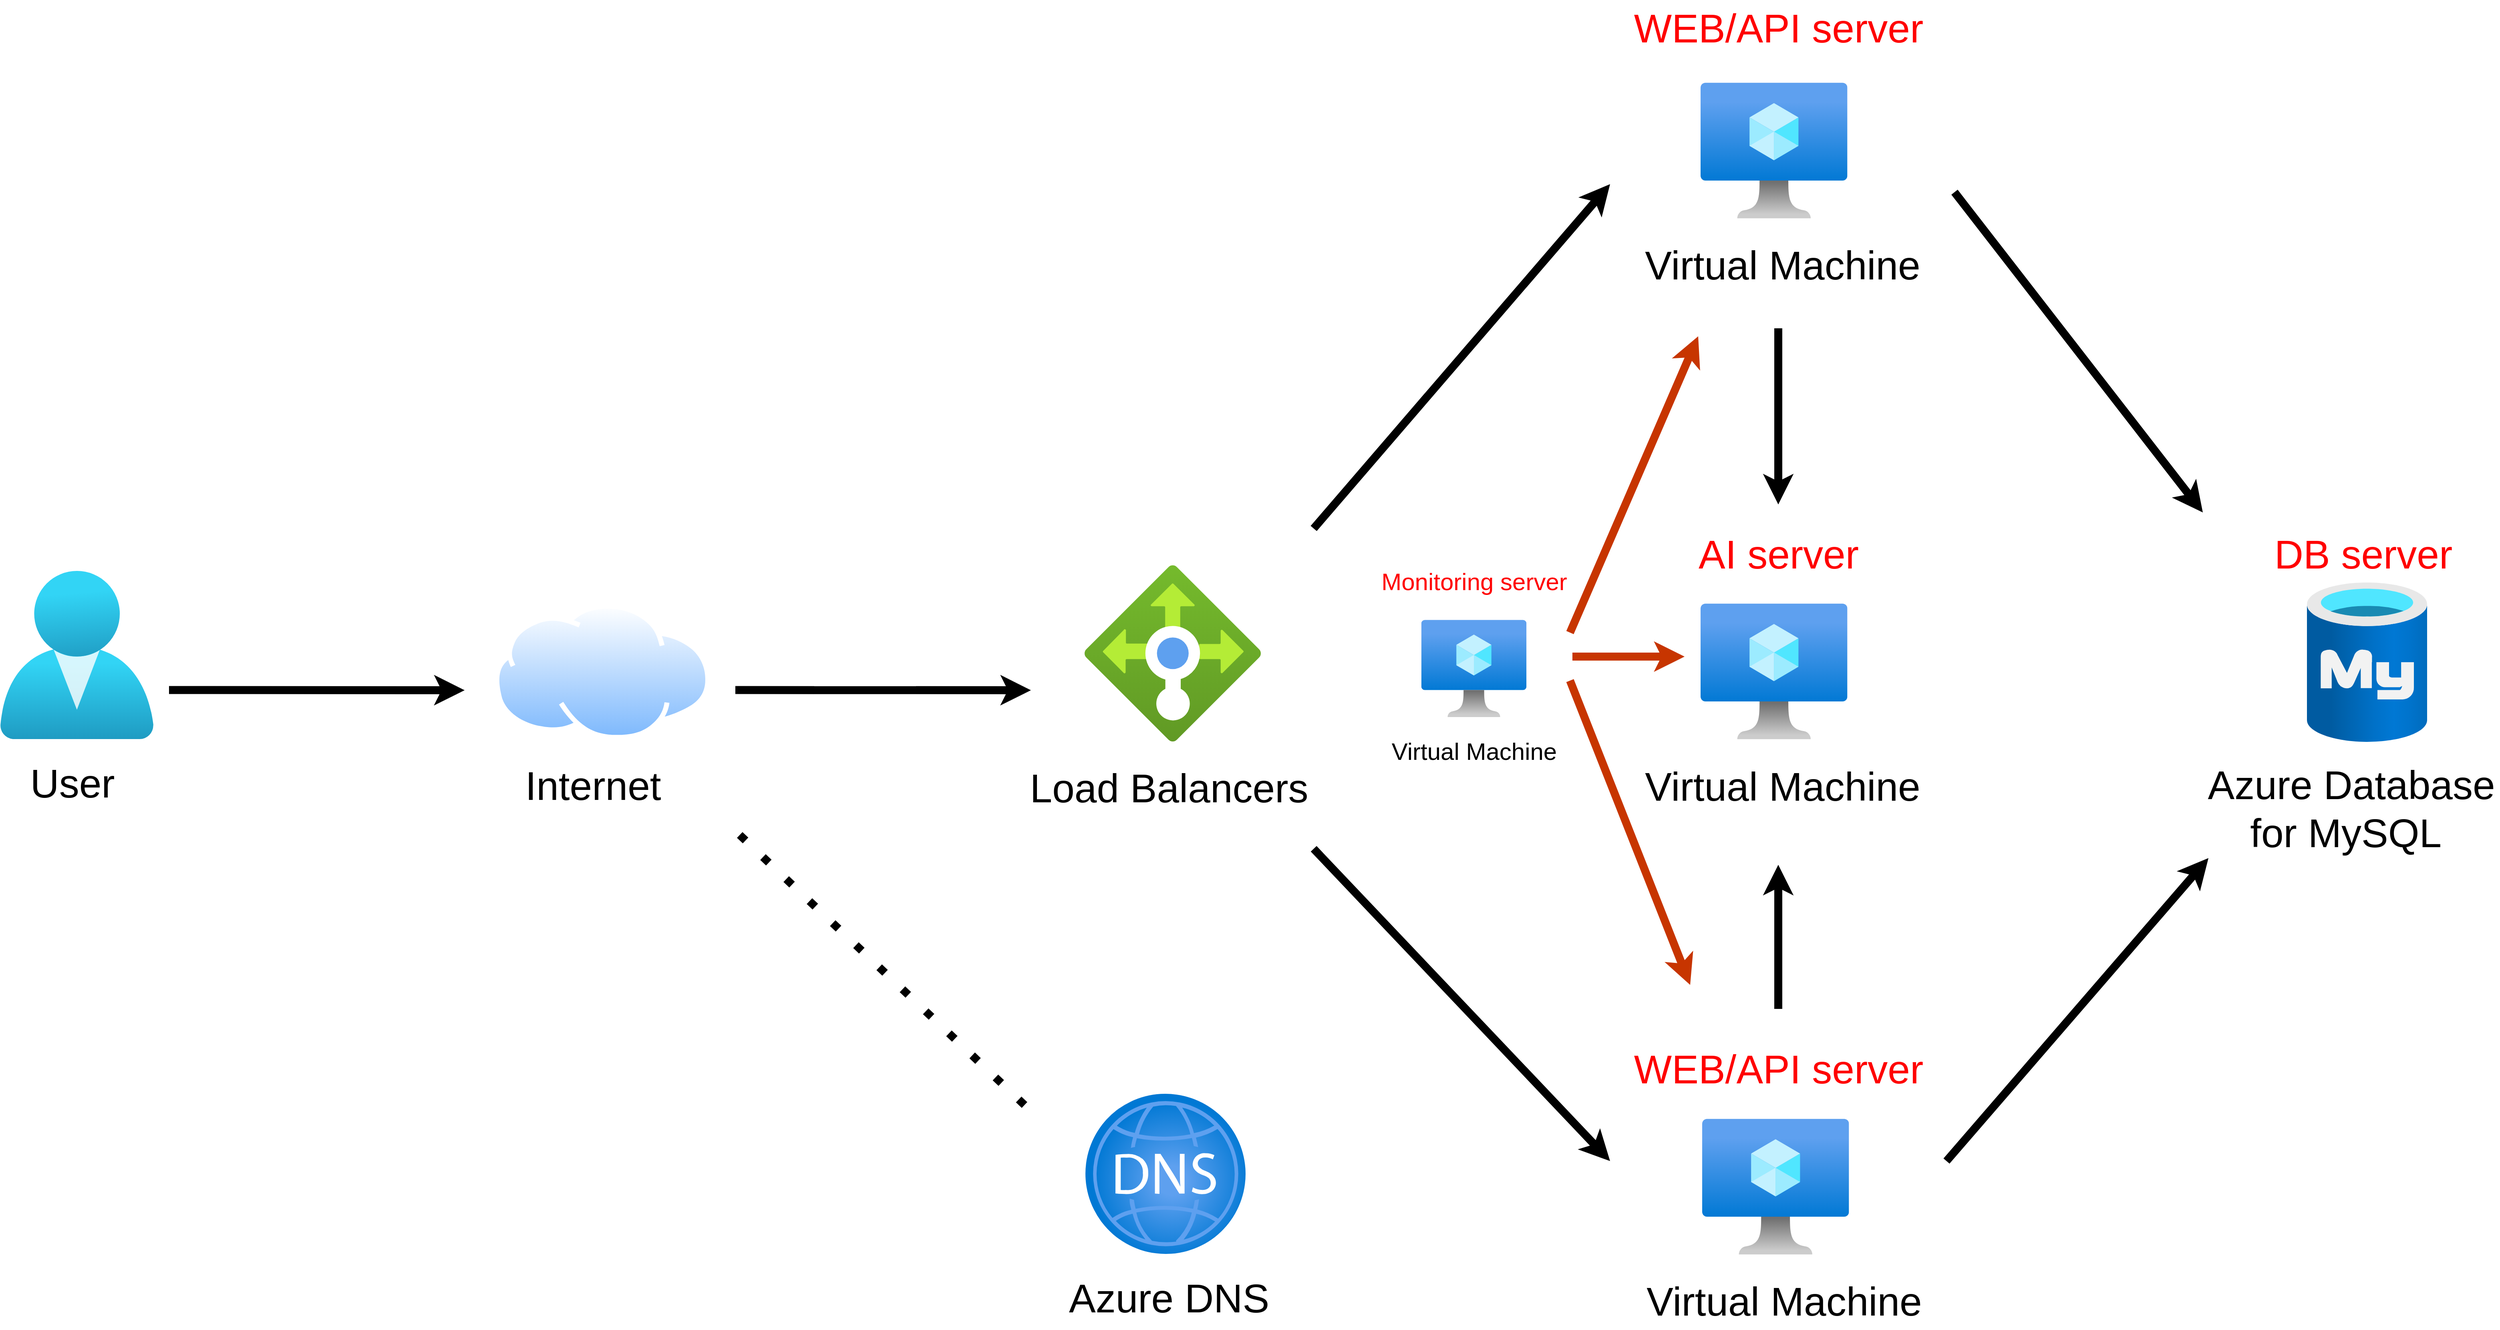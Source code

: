 <mxfile>
    <diagram id="qMUd25_zElpsFf9aiZV8" name="ページ1">
        <mxGraphModel dx="5526" dy="2257" grid="1" gridSize="10" guides="1" tooltips="1" connect="1" arrows="1" fold="1" page="1" pageScale="1" pageWidth="1600" pageHeight="900" background="#ffffff" math="0" shadow="0">
            <root>
                <mxCell id="0"/>
                <mxCell id="1" parent="0"/>
                <mxCell id="58" value="" style="edgeStyle=none;html=1;fontColor=#FF0000;" parent="1" target="56" edge="1">
                    <mxGeometry relative="1" as="geometry">
                        <mxPoint x="-904.79" y="942" as="sourcePoint"/>
                    </mxGeometry>
                </mxCell>
                <mxCell id="137" value="" style="group" parent="1" vertex="1" connectable="0">
                    <mxGeometry x="-943" y="814" width="269.84" height="262" as="geometry"/>
                </mxCell>
                <mxCell id="56" value="" style="aspect=fixed;perimeter=ellipsePerimeter;html=1;align=center;shadow=0;dashed=0;spacingTop=3;image;image=img/lib/active_directory/internet_cloud.svg;fontColor=#FF0000;" parent="137" vertex="1">
                    <mxGeometry width="269.84" height="170" as="geometry"/>
                </mxCell>
                <mxCell id="118" value="&lt;div style=&quot;text-align: left ; font-size: 50px&quot;&gt;&lt;span style=&quot;font-size: 50px ; color: rgb(0 , 0 , 0)&quot;&gt;Internet&lt;/span&gt;&lt;/div&gt;" style="text;html=1;resizable=0;autosize=1;align=center;verticalAlign=middle;points=[];fillColor=none;strokeColor=none;rounded=0;fontSize=50;" parent="137" vertex="1">
                    <mxGeometry x="28" y="192" width="190" height="70" as="geometry"/>
                </mxCell>
                <mxCell id="138" value="" style="group" parent="1" vertex="1" connectable="0">
                    <mxGeometry x="-281" y="766" width="360" height="313" as="geometry"/>
                </mxCell>
                <mxCell id="74" value="" style="aspect=fixed;html=1;points=[];align=center;image;fontSize=12;image=img/lib/azure2/networking/Load_Balancers.svg;" parent="138" vertex="1">
                    <mxGeometry x="75" width="220" height="220" as="geometry"/>
                </mxCell>
                <mxCell id="129" value="&lt;div style=&quot;text-align: left; font-size: 50px;&quot;&gt;&lt;span style=&quot;font-size: 50px; color: rgb(0, 0, 0);&quot;&gt;Load Balancers&lt;/span&gt;&lt;/div&gt;" style="text;html=1;resizable=0;autosize=1;align=center;verticalAlign=middle;points=[];fillColor=none;strokeColor=none;rounded=0;fontSize=50;" parent="138" vertex="1">
                    <mxGeometry y="243" width="360" height="70" as="geometry"/>
                </mxCell>
                <mxCell id="139" value="" style="group" parent="1" vertex="1" connectable="0">
                    <mxGeometry x="-236" y="1426" width="270" height="290" as="geometry"/>
                </mxCell>
                <mxCell id="60" value="" style="aspect=fixed;html=1;points=[];align=center;image;fontSize=12;image=img/lib/azure2/networking/DNS_Zones.svg;" parent="139" vertex="1">
                    <mxGeometry x="31" width="200" height="200" as="geometry"/>
                </mxCell>
                <mxCell id="134" value="&lt;div style=&quot;text-align: left ; font-size: 50px&quot;&gt;&lt;span style=&quot;font-size: 50px ; color: rgb(0 , 0 , 0)&quot;&gt;Azure DNS&lt;/span&gt;&lt;/div&gt;" style="text;html=1;resizable=0;autosize=1;align=center;verticalAlign=middle;points=[];fillColor=none;strokeColor=none;rounded=0;fontSize=50;" parent="139" vertex="1">
                    <mxGeometry y="220" width="270" height="70" as="geometry"/>
                </mxCell>
                <mxCell id="140" value="" style="group" parent="1" vertex="1" connectable="0">
                    <mxGeometry x="485" y="163" width="360" height="263" as="geometry"/>
                </mxCell>
                <mxCell id="65" value="" style="aspect=fixed;html=1;points=[];align=center;image;fontSize=12;image=img/lib/azure2/compute/Virtual_Machine.svg;" parent="140" vertex="1">
                    <mxGeometry x="78" width="183.28" height="170" as="geometry"/>
                </mxCell>
                <mxCell id="66" value="&lt;div style=&quot;text-align: left; font-size: 50px;&quot;&gt;&lt;span style=&quot;font-size: 50px; color: rgb(0, 0, 0);&quot;&gt;Virtual Machine&lt;/span&gt;&lt;/div&gt;" style="text;html=1;resizable=0;autosize=1;align=center;verticalAlign=middle;points=[];fillColor=none;strokeColor=none;rounded=0;fontSize=50;" parent="140" vertex="1">
                    <mxGeometry y="193" width="360" height="70" as="geometry"/>
                </mxCell>
                <mxCell id="141" value="" style="group" parent="1" vertex="1" connectable="0">
                    <mxGeometry x="1190" y="787" width="370" height="348" as="geometry"/>
                </mxCell>
                <mxCell id="83" value="" style="aspect=fixed;html=1;points=[];align=center;image;fontSize=12;image=img/lib/azure2/databases/Azure_Database_MySQL_Server.svg;" parent="141" vertex="1">
                    <mxGeometry x="130" width="150" height="200" as="geometry"/>
                </mxCell>
                <mxCell id="84" value="&lt;div style=&quot;font-size: 50px&quot;&gt;&lt;span style=&quot;font-size: 50px ; color: rgb(0 , 0 , 0)&quot;&gt;Azure Database&lt;/span&gt;&lt;/div&gt;&lt;div style=&quot;font-size: 50px&quot;&gt;&lt;span style=&quot;font-size: 50px ; color: rgb(0 , 0 , 0)&quot;&gt;for MySQL&amp;nbsp;&lt;/span&gt;&lt;/div&gt;" style="text;html=1;resizable=0;autosize=1;align=center;verticalAlign=middle;points=[];fillColor=none;strokeColor=none;rounded=0;fontSize=50;" parent="141" vertex="1">
                    <mxGeometry y="218" width="370" height="130" as="geometry"/>
                </mxCell>
                <mxCell id="142" value="" style="group" parent="1" vertex="1" connectable="0">
                    <mxGeometry x="487" y="1457" width="360" height="263" as="geometry"/>
                </mxCell>
                <mxCell id="143" value="" style="aspect=fixed;html=1;points=[];align=center;image;fontSize=12;image=img/lib/azure2/compute/Virtual_Machine.svg;" parent="142" vertex="1">
                    <mxGeometry x="78" width="183.28" height="170" as="geometry"/>
                </mxCell>
                <mxCell id="144" value="&lt;div style=&quot;text-align: left; font-size: 50px;&quot;&gt;&lt;span style=&quot;font-size: 50px; color: rgb(0, 0, 0);&quot;&gt;Virtual Machine&lt;/span&gt;&lt;/div&gt;" style="text;html=1;resizable=0;autosize=1;align=center;verticalAlign=middle;points=[];fillColor=none;strokeColor=none;rounded=0;fontSize=50;" parent="142" vertex="1">
                    <mxGeometry y="193" width="360" height="70" as="geometry"/>
                </mxCell>
                <mxCell id="145" value="" style="group" parent="1" vertex="1" connectable="0">
                    <mxGeometry x="485" y="813.5" width="360" height="263" as="geometry"/>
                </mxCell>
                <mxCell id="146" value="" style="aspect=fixed;html=1;points=[];align=center;image;fontSize=12;image=img/lib/azure2/compute/Virtual_Machine.svg;" parent="145" vertex="1">
                    <mxGeometry x="78" width="183.28" height="170" as="geometry"/>
                </mxCell>
                <mxCell id="147" value="&lt;div style=&quot;text-align: left; font-size: 50px;&quot;&gt;&lt;span style=&quot;font-size: 50px; color: rgb(0, 0, 0);&quot;&gt;Virtual Machine&lt;/span&gt;&lt;/div&gt;" style="text;html=1;resizable=0;autosize=1;align=center;verticalAlign=middle;points=[];fillColor=none;strokeColor=none;rounded=0;fontSize=50;" parent="145" vertex="1">
                    <mxGeometry y="193" width="360" height="70" as="geometry"/>
                </mxCell>
                <mxCell id="176" value="" style="endArrow=classic;html=1;fontSize=50;strokeColor=#C73500;strokeWidth=10;fillColor=#fa6800;" edge="1" parent="145">
                    <mxGeometry width="50" height="50" relative="1" as="geometry">
                        <mxPoint x="-85" y="36.5" as="sourcePoint"/>
                        <mxPoint x="75" y="-333.5" as="targetPoint"/>
                    </mxGeometry>
                </mxCell>
                <mxCell id="177" value="" style="endArrow=classic;html=1;fontSize=50;strokeColor=#C73500;strokeWidth=10;fillColor=#fa6800;" edge="1" parent="145">
                    <mxGeometry width="50" height="50" relative="1" as="geometry">
                        <mxPoint x="-82" y="66.5" as="sourcePoint"/>
                        <mxPoint x="58" y="66.5" as="targetPoint"/>
                    </mxGeometry>
                </mxCell>
                <mxCell id="148" value="" style="endArrow=none;dashed=1;html=1;dashPattern=1 3;strokeWidth=10;fontSize=50;strokeColor=#000000;" parent="1" edge="1">
                    <mxGeometry width="50" height="50" relative="1" as="geometry">
                        <mxPoint x="-281" y="1440" as="sourcePoint"/>
                        <mxPoint x="-650" y="1090" as="targetPoint"/>
                    </mxGeometry>
                </mxCell>
                <mxCell id="149" value="" style="endArrow=classic;html=1;fontSize=50;strokeColor=#000000;strokeWidth=10;" parent="1" edge="1">
                    <mxGeometry width="50" height="50" relative="1" as="geometry">
                        <mxPoint x="-1349" y="921.75" as="sourcePoint"/>
                        <mxPoint x="-980" y="922" as="targetPoint"/>
                    </mxGeometry>
                </mxCell>
                <mxCell id="154" value="" style="endArrow=classic;html=1;fontSize=50;strokeColor=#000000;strokeWidth=10;" parent="1" edge="1">
                    <mxGeometry width="50" height="50" relative="1" as="geometry">
                        <mxPoint x="-642" y="921.75" as="sourcePoint"/>
                        <mxPoint x="-273" y="922.0" as="targetPoint"/>
                    </mxGeometry>
                </mxCell>
                <mxCell id="158" value="&lt;font style=&quot;font-size: 50px&quot;&gt;AI server&lt;/font&gt;" style="text;html=1;resizable=0;autosize=1;align=center;verticalAlign=middle;points=[];fillColor=none;strokeColor=none;rounded=0;fontSize=50;fontColor=#FF0000;" parent="1" vertex="1">
                    <mxGeometry x="550" y="717" width="220" height="70" as="geometry"/>
                </mxCell>
                <mxCell id="159" value="" style="group" parent="1" vertex="1" connectable="0">
                    <mxGeometry x="-1560" y="773" width="192" height="300" as="geometry"/>
                </mxCell>
                <mxCell id="47" value="" style="aspect=fixed;html=1;points=[];align=center;image;fontSize=12;image=img/lib/azure2/identity/Users.svg;" parent="159" vertex="1">
                    <mxGeometry width="192" height="210" as="geometry"/>
                </mxCell>
                <mxCell id="48" value="&lt;font color=&quot;#000000&quot; style=&quot;font-size: 50px;&quot;&gt;User&lt;/font&gt;" style="text;html=1;resizable=0;autosize=1;align=center;verticalAlign=middle;points=[];fillColor=none;strokeColor=none;rounded=0;fontSize=50;" parent="159" vertex="1">
                    <mxGeometry x="30" y="230" width="120" height="70" as="geometry"/>
                </mxCell>
                <mxCell id="160" value="&lt;font style=&quot;font-size: 50px&quot;&gt;WEB/API server&lt;/font&gt;" style="text;html=1;resizable=0;autosize=1;align=center;verticalAlign=middle;points=[];fillColor=none;strokeColor=none;rounded=0;fontSize=50;fontColor=#FF0000;" parent="1" vertex="1">
                    <mxGeometry x="470" y="1360" width="380" height="70" as="geometry"/>
                </mxCell>
                <mxCell id="161" value="&lt;font style=&quot;font-size: 50px&quot;&gt;WEB/API server&lt;/font&gt;" style="text;html=1;resizable=0;autosize=1;align=center;verticalAlign=middle;points=[];fillColor=none;strokeColor=none;rounded=0;fontSize=50;fontColor=#FF0000;" parent="1" vertex="1">
                    <mxGeometry x="470" y="60" width="380" height="70" as="geometry"/>
                </mxCell>
                <mxCell id="162" value="&lt;font style=&quot;font-size: 50px&quot;&gt;DB server&lt;/font&gt;" style="text;html=1;resizable=0;autosize=1;align=center;verticalAlign=middle;points=[];fillColor=none;strokeColor=none;rounded=0;fontSize=50;fontColor=#FF0000;" parent="1" vertex="1">
                    <mxGeometry x="1270" y="717" width="240" height="70" as="geometry"/>
                </mxCell>
                <mxCell id="163" value="" style="endArrow=classic;html=1;fontSize=50;strokeColor=#000000;strokeWidth=10;" parent="1" edge="1">
                    <mxGeometry width="50" height="50" relative="1" as="geometry">
                        <mxPoint x="80" y="720" as="sourcePoint"/>
                        <mxPoint x="450" y="290" as="targetPoint"/>
                    </mxGeometry>
                </mxCell>
                <mxCell id="164" value="" style="endArrow=classic;html=1;fontSize=50;strokeColor=#000000;strokeWidth=10;" parent="1" edge="1">
                    <mxGeometry width="50" height="50" relative="1" as="geometry">
                        <mxPoint x="80" y="1120" as="sourcePoint"/>
                        <mxPoint x="450" y="1510" as="targetPoint"/>
                    </mxGeometry>
                </mxCell>
                <mxCell id="165" value="" style="endArrow=classic;html=1;fontSize=50;strokeColor=#000000;strokeWidth=10;" parent="1" edge="1">
                    <mxGeometry width="50" height="50" relative="1" as="geometry">
                        <mxPoint x="660" y="470" as="sourcePoint"/>
                        <mxPoint x="660" y="690" as="targetPoint"/>
                    </mxGeometry>
                </mxCell>
                <mxCell id="166" value="" style="endArrow=classic;html=1;fontSize=50;strokeColor=#000000;strokeWidth=10;" parent="1" edge="1">
                    <mxGeometry width="50" height="50" relative="1" as="geometry">
                        <mxPoint x="660" y="1320" as="sourcePoint"/>
                        <mxPoint x="660" y="1140" as="targetPoint"/>
                    </mxGeometry>
                </mxCell>
                <mxCell id="167" value="" style="endArrow=classic;html=1;fontSize=50;strokeColor=#000000;strokeWidth=10;entryX=0.019;entryY=0.974;entryDx=0;entryDy=0;entryPerimeter=0;" parent="1" edge="1" target="84">
                    <mxGeometry width="50" height="50" relative="1" as="geometry">
                        <mxPoint x="870" y="1510" as="sourcePoint"/>
                        <mxPoint x="1239" y="1160" as="targetPoint"/>
                    </mxGeometry>
                </mxCell>
                <mxCell id="168" value="" style="endArrow=classic;html=1;fontSize=50;strokeColor=#000000;strokeWidth=10;" parent="1" edge="1">
                    <mxGeometry width="50" height="50" relative="1" as="geometry">
                        <mxPoint x="880" y="300" as="sourcePoint"/>
                        <mxPoint x="1190" y="700" as="targetPoint"/>
                    </mxGeometry>
                </mxCell>
                <mxCell id="172" value="&lt;font style=&quot;font-size: 30px&quot;&gt;Monitoring server&lt;/font&gt;" style="text;html=1;resizable=0;autosize=1;align=center;verticalAlign=middle;points=[];fillColor=none;strokeColor=none;rounded=0;fontSize=50;fontColor=#FF0000;" vertex="1" parent="1">
                    <mxGeometry x="155" y="744" width="250" height="70" as="geometry"/>
                </mxCell>
                <mxCell id="178" value="" style="endArrow=classic;html=1;fontSize=50;strokeColor=#C73500;strokeWidth=10;fillColor=#fa6800;" edge="1" parent="1">
                    <mxGeometry width="50" height="50" relative="1" as="geometry">
                        <mxPoint x="400" y="910" as="sourcePoint"/>
                        <mxPoint x="550" y="1290" as="targetPoint"/>
                    </mxGeometry>
                </mxCell>
                <mxCell id="179" value="" style="group" vertex="1" connectable="0" parent="1">
                    <mxGeometry x="170" y="834" width="220" height="191.77" as="geometry"/>
                </mxCell>
                <mxCell id="170" value="" style="aspect=fixed;html=1;points=[];align=center;image;fontSize=12;image=img/lib/azure2/compute/Virtual_Machine.svg;" vertex="1" parent="179">
                    <mxGeometry x="44.36" width="131.28" height="121.77" as="geometry"/>
                </mxCell>
                <mxCell id="171" value="&lt;div style=&quot;text-align: left&quot;&gt;&lt;span style=&quot;color: rgb(0 , 0 , 0)&quot;&gt;&lt;font style=&quot;font-size: 30px&quot;&gt;Virtual Machine&lt;/font&gt;&lt;/span&gt;&lt;/div&gt;" style="text;html=1;resizable=0;autosize=1;align=center;verticalAlign=middle;points=[];fillColor=none;strokeColor=none;rounded=0;fontSize=50;" vertex="1" parent="179">
                    <mxGeometry y="121.77" width="220" height="70" as="geometry"/>
                </mxCell>
            </root>
        </mxGraphModel>
    </diagram>
</mxfile>